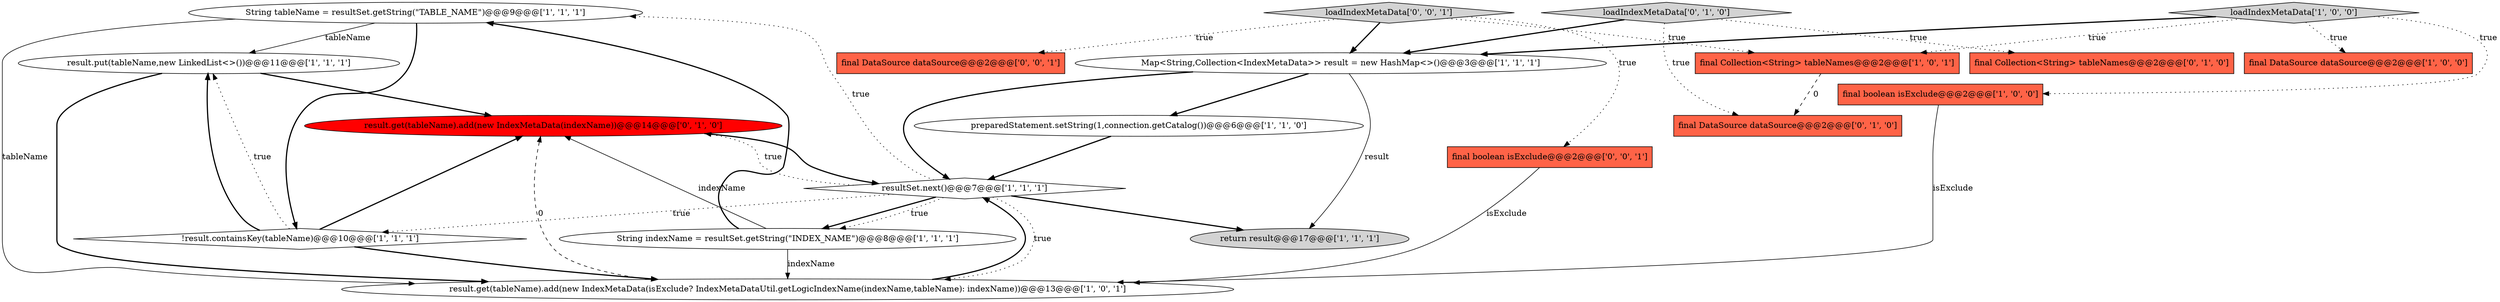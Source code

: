 digraph {
6 [style = filled, label = "String tableName = resultSet.getString(\"TABLE_NAME\")@@@9@@@['1', '1', '1']", fillcolor = white, shape = ellipse image = "AAA0AAABBB1BBB"];
16 [style = filled, label = "final DataSource dataSource@@@2@@@['0', '1', '0']", fillcolor = tomato, shape = box image = "AAA1AAABBB2BBB"];
2 [style = filled, label = "result.put(tableName,new LinkedList<>())@@@11@@@['1', '1', '1']", fillcolor = white, shape = ellipse image = "AAA0AAABBB1BBB"];
4 [style = filled, label = "Map<String,Collection<IndexMetaData>> result = new HashMap<>()@@@3@@@['1', '1', '1']", fillcolor = white, shape = ellipse image = "AAA0AAABBB1BBB"];
13 [style = filled, label = "final Collection<String> tableNames@@@2@@@['0', '1', '0']", fillcolor = tomato, shape = box image = "AAA0AAABBB2BBB"];
17 [style = filled, label = "loadIndexMetaData['0', '0', '1']", fillcolor = lightgray, shape = diamond image = "AAA0AAABBB3BBB"];
8 [style = filled, label = "loadIndexMetaData['1', '0', '0']", fillcolor = lightgray, shape = diamond image = "AAA0AAABBB1BBB"];
1 [style = filled, label = "String indexName = resultSet.getString(\"INDEX_NAME\")@@@8@@@['1', '1', '1']", fillcolor = white, shape = ellipse image = "AAA0AAABBB1BBB"];
10 [style = filled, label = "final Collection<String> tableNames@@@2@@@['1', '0', '1']", fillcolor = tomato, shape = box image = "AAA0AAABBB1BBB"];
14 [style = filled, label = "loadIndexMetaData['0', '1', '0']", fillcolor = lightgray, shape = diamond image = "AAA0AAABBB2BBB"];
0 [style = filled, label = "final boolean isExclude@@@2@@@['1', '0', '0']", fillcolor = tomato, shape = box image = "AAA0AAABBB1BBB"];
11 [style = filled, label = "resultSet.next()@@@7@@@['1', '1', '1']", fillcolor = white, shape = diamond image = "AAA0AAABBB1BBB"];
18 [style = filled, label = "final DataSource dataSource@@@2@@@['0', '0', '1']", fillcolor = tomato, shape = box image = "AAA0AAABBB3BBB"];
19 [style = filled, label = "final boolean isExclude@@@2@@@['0', '0', '1']", fillcolor = tomato, shape = box image = "AAA0AAABBB3BBB"];
9 [style = filled, label = "final DataSource dataSource@@@2@@@['1', '0', '0']", fillcolor = tomato, shape = box image = "AAA0AAABBB1BBB"];
5 [style = filled, label = "!result.containsKey(tableName)@@@10@@@['1', '1', '1']", fillcolor = white, shape = diamond image = "AAA0AAABBB1BBB"];
15 [style = filled, label = "result.get(tableName).add(new IndexMetaData(indexName))@@@14@@@['0', '1', '0']", fillcolor = red, shape = ellipse image = "AAA1AAABBB2BBB"];
12 [style = filled, label = "return result@@@17@@@['1', '1', '1']", fillcolor = lightgray, shape = ellipse image = "AAA0AAABBB1BBB"];
7 [style = filled, label = "preparedStatement.setString(1,connection.getCatalog())@@@6@@@['1', '1', '0']", fillcolor = white, shape = ellipse image = "AAA0AAABBB1BBB"];
3 [style = filled, label = "result.get(tableName).add(new IndexMetaData(isExclude? IndexMetaDataUtil.getLogicIndexName(indexName,tableName): indexName))@@@13@@@['1', '0', '1']", fillcolor = white, shape = ellipse image = "AAA0AAABBB1BBB"];
5->3 [style = bold, label=""];
0->3 [style = solid, label="isExclude"];
7->11 [style = bold, label=""];
1->15 [style = solid, label="indexName"];
17->18 [style = dotted, label="true"];
19->3 [style = solid, label="isExclude"];
11->1 [style = bold, label=""];
6->3 [style = solid, label="tableName"];
11->1 [style = dotted, label="true"];
2->3 [style = bold, label=""];
6->2 [style = solid, label="tableName"];
3->11 [style = bold, label=""];
5->15 [style = bold, label=""];
11->12 [style = bold, label=""];
11->5 [style = dotted, label="true"];
8->10 [style = dotted, label="true"];
4->7 [style = bold, label=""];
14->13 [style = dotted, label="true"];
1->3 [style = solid, label="indexName"];
14->16 [style = dotted, label="true"];
17->10 [style = dotted, label="true"];
6->5 [style = bold, label=""];
5->2 [style = bold, label=""];
1->6 [style = bold, label=""];
15->11 [style = bold, label=""];
4->12 [style = solid, label="result"];
11->6 [style = dotted, label="true"];
2->15 [style = bold, label=""];
17->19 [style = dotted, label="true"];
3->15 [style = dashed, label="0"];
8->0 [style = dotted, label="true"];
10->16 [style = dashed, label="0"];
8->9 [style = dotted, label="true"];
8->4 [style = bold, label=""];
4->11 [style = bold, label=""];
11->15 [style = dotted, label="true"];
11->3 [style = dotted, label="true"];
17->4 [style = bold, label=""];
5->2 [style = dotted, label="true"];
14->4 [style = bold, label=""];
}
